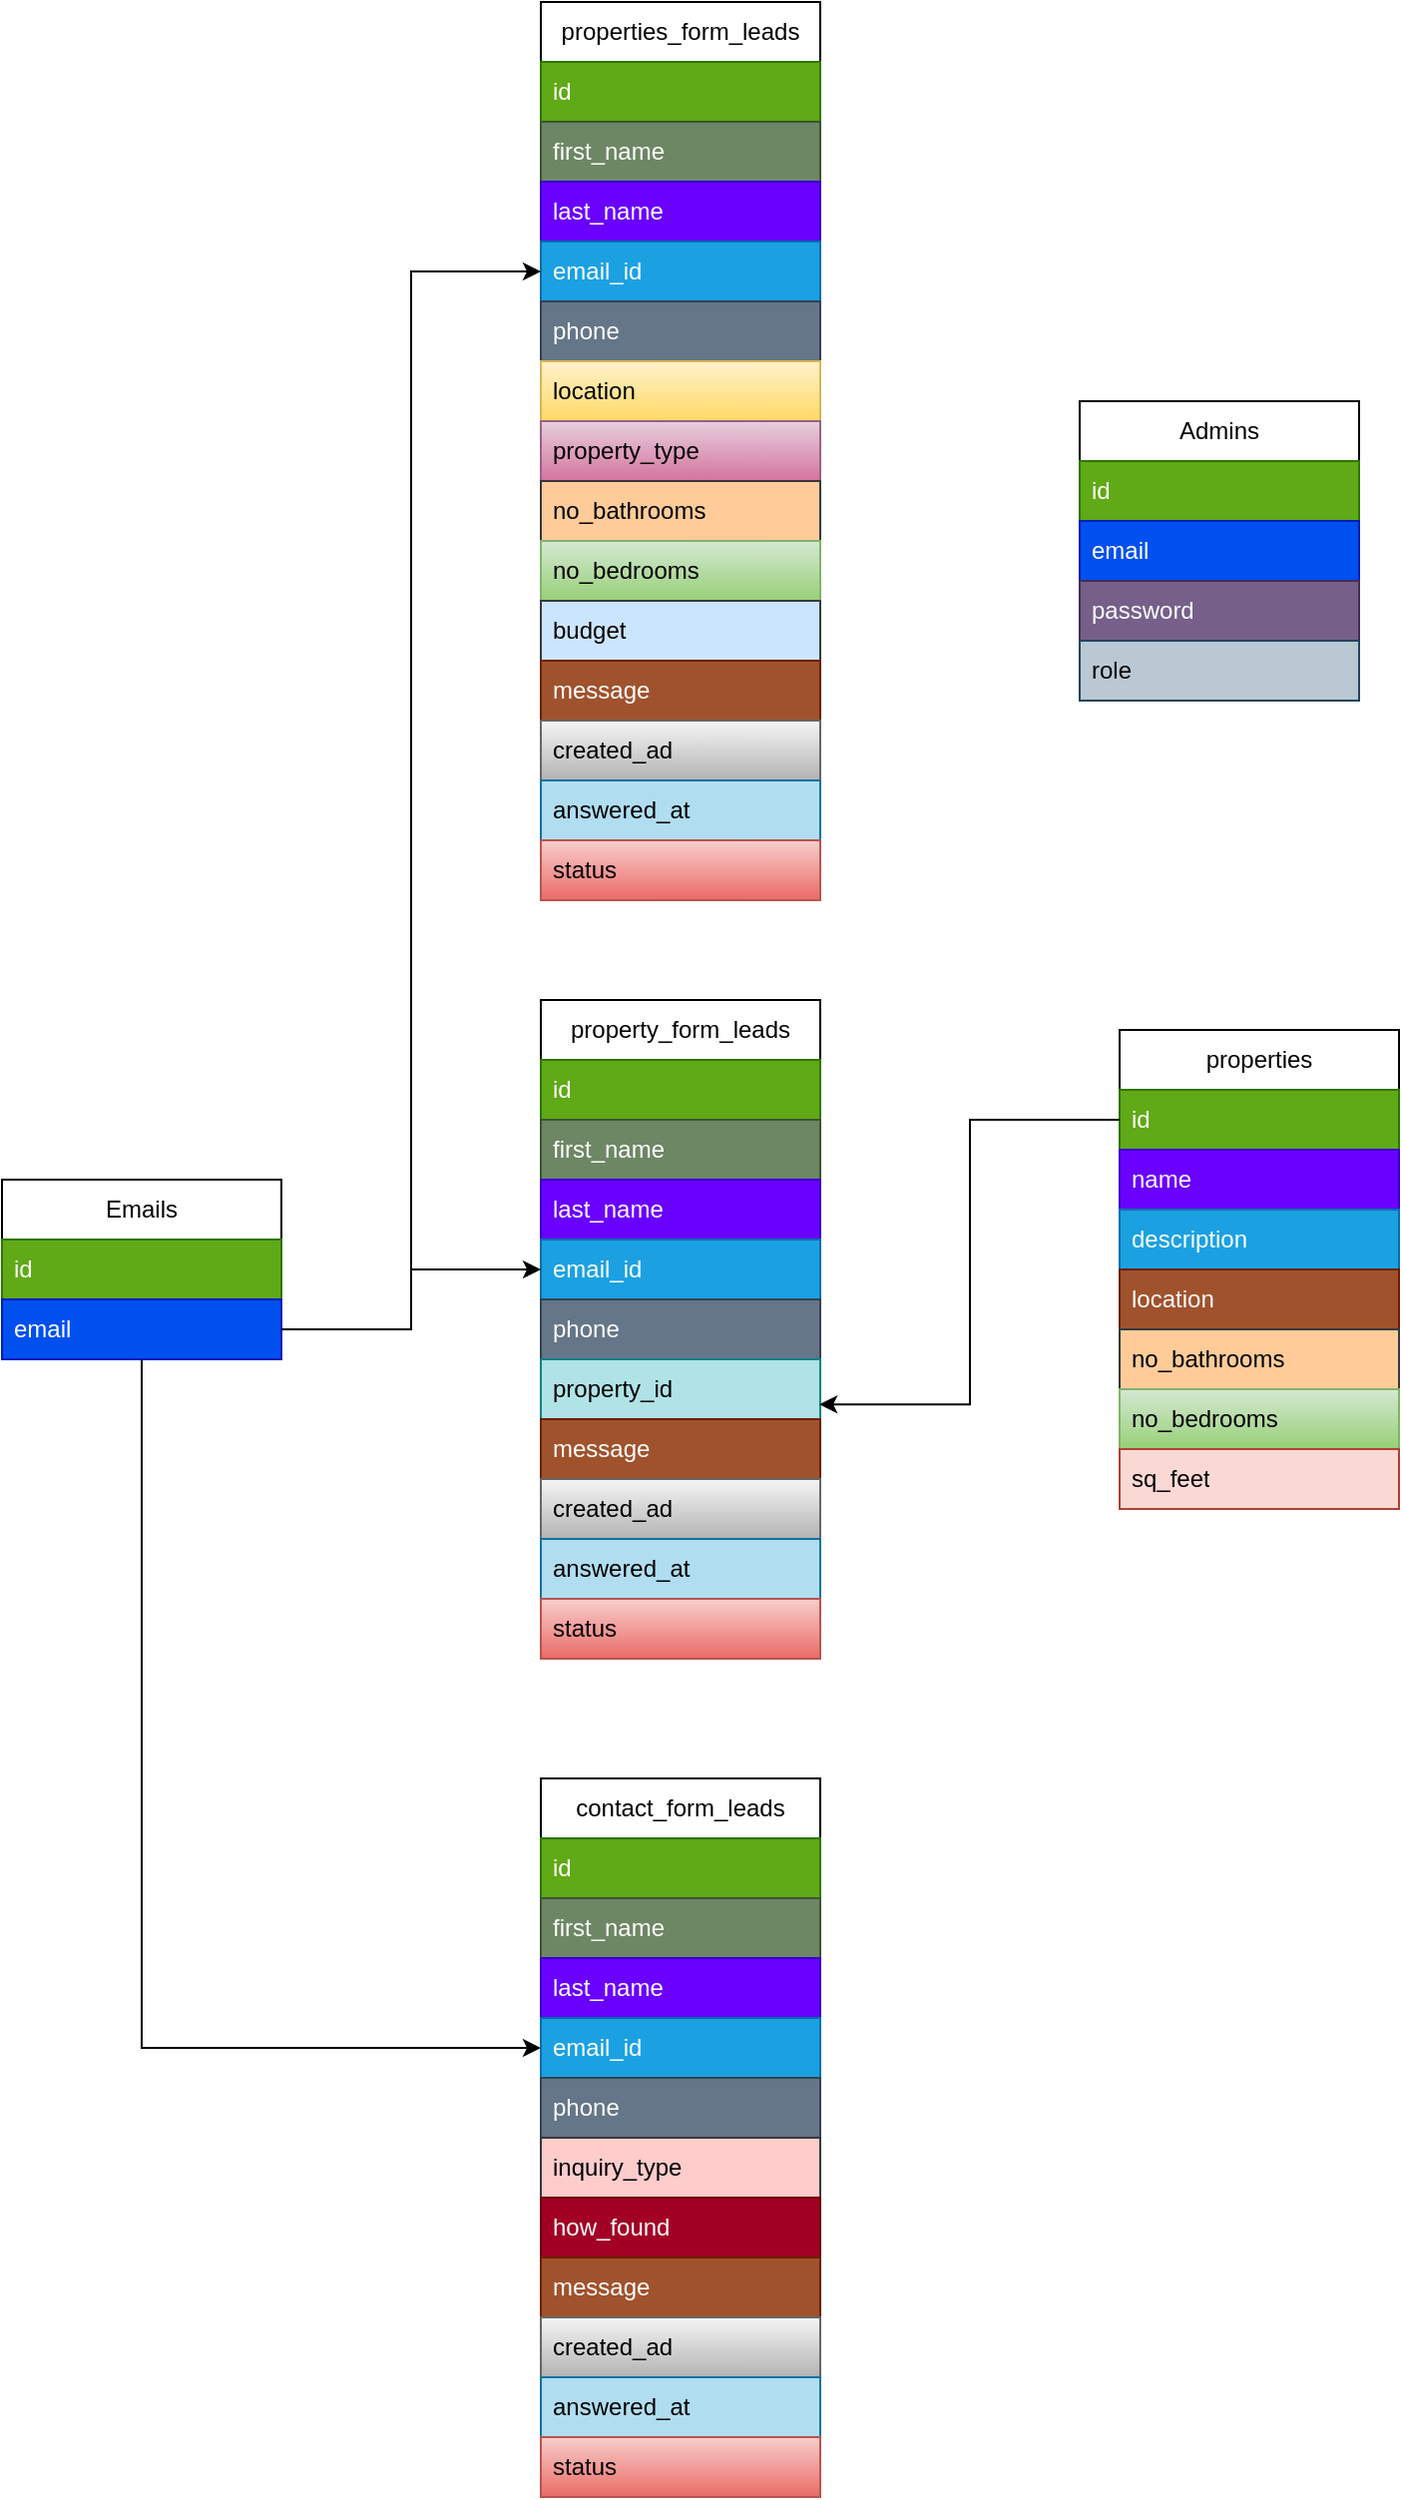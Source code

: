<mxfile version="24.5.5" type="device">
  <diagram name="Страница — 1" id="y27VRH-MeKKSkfoIg6Bu">
    <mxGraphModel dx="1500" dy="1915" grid="1" gridSize="10" guides="1" tooltips="1" connect="1" arrows="1" fold="1" page="1" pageScale="1" pageWidth="827" pageHeight="1169" math="0" shadow="0">
      <root>
        <mxCell id="0" />
        <mxCell id="1" parent="0" />
        <mxCell id="S79Vdm4xRLiVHTc7SdmC-70" style="edgeStyle=orthogonalEdgeStyle;rounded=0;orthogonalLoop=1;jettySize=auto;html=1;entryX=0;entryY=0.5;entryDx=0;entryDy=0;" edge="1" parent="1" source="S79Vdm4xRLiVHTc7SdmC-1" target="S79Vdm4xRLiVHTc7SdmC-38">
          <mxGeometry relative="1" as="geometry" />
        </mxCell>
        <mxCell id="S79Vdm4xRLiVHTc7SdmC-1" value="Emails" style="swimlane;fontStyle=0;childLayout=stackLayout;horizontal=1;startSize=30;horizontalStack=0;resizeParent=1;resizeParentMax=0;resizeLast=0;collapsible=1;marginBottom=0;whiteSpace=wrap;html=1;" vertex="1" parent="1">
          <mxGeometry x="30" y="-150" width="140" height="90" as="geometry">
            <mxRectangle x="40" y="40" width="80" height="30" as="alternateBounds" />
          </mxGeometry>
        </mxCell>
        <mxCell id="S79Vdm4xRLiVHTc7SdmC-2" value="id" style="text;strokeColor=#2D7600;fillColor=#60a917;align=left;verticalAlign=middle;spacingLeft=4;spacingRight=4;overflow=hidden;points=[[0,0.5],[1,0.5]];portConstraint=eastwest;rotatable=0;whiteSpace=wrap;html=1;fontColor=#ffffff;" vertex="1" parent="S79Vdm4xRLiVHTc7SdmC-1">
          <mxGeometry y="30" width="140" height="30" as="geometry" />
        </mxCell>
        <mxCell id="S79Vdm4xRLiVHTc7SdmC-3" value="email" style="text;strokeColor=#001DBC;fillColor=#0050ef;align=left;verticalAlign=middle;spacingLeft=4;spacingRight=4;overflow=hidden;points=[[0,0.5],[1,0.5]];portConstraint=eastwest;rotatable=0;whiteSpace=wrap;html=1;fontColor=#ffffff;" vertex="1" parent="S79Vdm4xRLiVHTc7SdmC-1">
          <mxGeometry y="60" width="140" height="30" as="geometry" />
        </mxCell>
        <mxCell id="S79Vdm4xRLiVHTc7SdmC-5" value="property_form_leads" style="swimlane;fontStyle=0;childLayout=stackLayout;horizontal=1;startSize=30;horizontalStack=0;resizeParent=1;resizeParentMax=0;resizeLast=0;collapsible=1;marginBottom=0;whiteSpace=wrap;html=1;" vertex="1" parent="1">
          <mxGeometry x="300" y="-240" width="140" height="330" as="geometry" />
        </mxCell>
        <mxCell id="S79Vdm4xRLiVHTc7SdmC-12" value="id" style="text;strokeColor=#2D7600;fillColor=#60a917;align=left;verticalAlign=middle;spacingLeft=4;spacingRight=4;overflow=hidden;points=[[0,0.5],[1,0.5]];portConstraint=eastwest;rotatable=0;whiteSpace=wrap;html=1;fontColor=#ffffff;" vertex="1" parent="S79Vdm4xRLiVHTc7SdmC-5">
          <mxGeometry y="30" width="140" height="30" as="geometry" />
        </mxCell>
        <mxCell id="S79Vdm4xRLiVHTc7SdmC-6" value="first_name" style="text;strokeColor=#3A5431;fillColor=#6d8764;align=left;verticalAlign=middle;spacingLeft=4;spacingRight=4;overflow=hidden;points=[[0,0.5],[1,0.5]];portConstraint=eastwest;rotatable=0;whiteSpace=wrap;html=1;fontColor=#ffffff;" vertex="1" parent="S79Vdm4xRLiVHTc7SdmC-5">
          <mxGeometry y="60" width="140" height="30" as="geometry" />
        </mxCell>
        <mxCell id="S79Vdm4xRLiVHTc7SdmC-7" value="last_name" style="text;strokeColor=#3700CC;fillColor=#6a00ff;align=left;verticalAlign=middle;spacingLeft=4;spacingRight=4;overflow=hidden;points=[[0,0.5],[1,0.5]];portConstraint=eastwest;rotatable=0;whiteSpace=wrap;html=1;fontColor=#ffffff;" vertex="1" parent="S79Vdm4xRLiVHTc7SdmC-5">
          <mxGeometry y="90" width="140" height="30" as="geometry" />
        </mxCell>
        <mxCell id="S79Vdm4xRLiVHTc7SdmC-8" value="email_id" style="text;strokeColor=#006EAF;fillColor=#1ba1e2;align=left;verticalAlign=middle;spacingLeft=4;spacingRight=4;overflow=hidden;points=[[0,0.5],[1,0.5]];portConstraint=eastwest;rotatable=0;whiteSpace=wrap;html=1;fontColor=#ffffff;" vertex="1" parent="S79Vdm4xRLiVHTc7SdmC-5">
          <mxGeometry y="120" width="140" height="30" as="geometry" />
        </mxCell>
        <mxCell id="S79Vdm4xRLiVHTc7SdmC-9" value="phone" style="text;strokeColor=#314354;fillColor=#647687;align=left;verticalAlign=middle;spacingLeft=4;spacingRight=4;overflow=hidden;points=[[0,0.5],[1,0.5]];portConstraint=eastwest;rotatable=0;whiteSpace=wrap;html=1;fontColor=#ffffff;" vertex="1" parent="S79Vdm4xRLiVHTc7SdmC-5">
          <mxGeometry y="150" width="140" height="30" as="geometry" />
        </mxCell>
        <mxCell id="S79Vdm4xRLiVHTc7SdmC-11" value="property_id" style="text;fillColor=#b0e3e6;align=left;verticalAlign=middle;spacingLeft=4;spacingRight=4;overflow=hidden;points=[[0,0.5],[1,0.5]];portConstraint=eastwest;rotatable=0;whiteSpace=wrap;html=1;strokeColor=#0e8088;" vertex="1" parent="S79Vdm4xRLiVHTc7SdmC-5">
          <mxGeometry y="180" width="140" height="30" as="geometry" />
        </mxCell>
        <mxCell id="S79Vdm4xRLiVHTc7SdmC-10" value="message" style="text;strokeColor=#6D1F00;fillColor=#a0522d;align=left;verticalAlign=middle;spacingLeft=4;spacingRight=4;overflow=hidden;points=[[0,0.5],[1,0.5]];portConstraint=eastwest;rotatable=0;whiteSpace=wrap;html=1;fontColor=#ffffff;" vertex="1" parent="S79Vdm4xRLiVHTc7SdmC-5">
          <mxGeometry y="210" width="140" height="30" as="geometry" />
        </mxCell>
        <mxCell id="S79Vdm4xRLiVHTc7SdmC-60" value="created_ad" style="text;strokeColor=#666666;fillColor=#f5f5f5;align=left;verticalAlign=middle;spacingLeft=4;spacingRight=4;overflow=hidden;points=[[0,0.5],[1,0.5]];portConstraint=eastwest;rotatable=0;whiteSpace=wrap;html=1;gradientColor=#b3b3b3;" vertex="1" parent="S79Vdm4xRLiVHTc7SdmC-5">
          <mxGeometry y="240" width="140" height="30" as="geometry" />
        </mxCell>
        <mxCell id="S79Vdm4xRLiVHTc7SdmC-84" value="answered_at" style="text;strokeColor=#10739e;fillColor=#b1ddf0;align=left;verticalAlign=middle;spacingLeft=4;spacingRight=4;overflow=hidden;points=[[0,0.5],[1,0.5]];portConstraint=eastwest;rotatable=0;whiteSpace=wrap;html=1;" vertex="1" parent="S79Vdm4xRLiVHTc7SdmC-5">
          <mxGeometry y="270" width="140" height="30" as="geometry" />
        </mxCell>
        <mxCell id="S79Vdm4xRLiVHTc7SdmC-56" value="status" style="text;strokeColor=#b85450;fillColor=#f8cecc;align=left;verticalAlign=middle;spacingLeft=4;spacingRight=4;overflow=hidden;points=[[0,0.5],[1,0.5]];portConstraint=eastwest;rotatable=0;whiteSpace=wrap;html=1;gradientColor=#ea6b66;" vertex="1" parent="S79Vdm4xRLiVHTc7SdmC-5">
          <mxGeometry y="300" width="140" height="30" as="geometry" />
        </mxCell>
        <mxCell id="S79Vdm4xRLiVHTc7SdmC-13" value="properties_form_leads" style="swimlane;fontStyle=0;childLayout=stackLayout;horizontal=1;startSize=30;horizontalStack=0;resizeParent=1;resizeParentMax=0;resizeLast=0;collapsible=1;marginBottom=0;whiteSpace=wrap;html=1;" vertex="1" parent="1">
          <mxGeometry x="300" y="-740" width="140" height="450" as="geometry" />
        </mxCell>
        <mxCell id="S79Vdm4xRLiVHTc7SdmC-14" value="id" style="text;strokeColor=#2D7600;fillColor=#60a917;align=left;verticalAlign=middle;spacingLeft=4;spacingRight=4;overflow=hidden;points=[[0,0.5],[1,0.5]];portConstraint=eastwest;rotatable=0;whiteSpace=wrap;html=1;fontColor=#ffffff;" vertex="1" parent="S79Vdm4xRLiVHTc7SdmC-13">
          <mxGeometry y="30" width="140" height="30" as="geometry" />
        </mxCell>
        <mxCell id="S79Vdm4xRLiVHTc7SdmC-15" value="first_name" style="text;strokeColor=#3A5431;fillColor=#6d8764;align=left;verticalAlign=middle;spacingLeft=4;spacingRight=4;overflow=hidden;points=[[0,0.5],[1,0.5]];portConstraint=eastwest;rotatable=0;whiteSpace=wrap;html=1;fontColor=#ffffff;" vertex="1" parent="S79Vdm4xRLiVHTc7SdmC-13">
          <mxGeometry y="60" width="140" height="30" as="geometry" />
        </mxCell>
        <mxCell id="S79Vdm4xRLiVHTc7SdmC-16" value="last_name" style="text;strokeColor=#3700CC;fillColor=#6a00ff;align=left;verticalAlign=middle;spacingLeft=4;spacingRight=4;overflow=hidden;points=[[0,0.5],[1,0.5]];portConstraint=eastwest;rotatable=0;whiteSpace=wrap;html=1;fontColor=#ffffff;" vertex="1" parent="S79Vdm4xRLiVHTc7SdmC-13">
          <mxGeometry y="90" width="140" height="30" as="geometry" />
        </mxCell>
        <mxCell id="S79Vdm4xRLiVHTc7SdmC-17" value="email_id" style="text;strokeColor=#006EAF;fillColor=#1ba1e2;align=left;verticalAlign=middle;spacingLeft=4;spacingRight=4;overflow=hidden;points=[[0,0.5],[1,0.5]];portConstraint=eastwest;rotatable=0;whiteSpace=wrap;html=1;fontColor=#ffffff;" vertex="1" parent="S79Vdm4xRLiVHTc7SdmC-13">
          <mxGeometry y="120" width="140" height="30" as="geometry" />
        </mxCell>
        <mxCell id="S79Vdm4xRLiVHTc7SdmC-18" value="phone" style="text;strokeColor=#314354;fillColor=#647687;align=left;verticalAlign=middle;spacingLeft=4;spacingRight=4;overflow=hidden;points=[[0,0.5],[1,0.5]];portConstraint=eastwest;rotatable=0;whiteSpace=wrap;html=1;fontColor=#ffffff;" vertex="1" parent="S79Vdm4xRLiVHTc7SdmC-13">
          <mxGeometry y="150" width="140" height="30" as="geometry" />
        </mxCell>
        <mxCell id="S79Vdm4xRLiVHTc7SdmC-21" value="location" style="text;fillColor=#fff2cc;align=left;verticalAlign=middle;spacingLeft=4;spacingRight=4;overflow=hidden;points=[[0,0.5],[1,0.5]];portConstraint=eastwest;rotatable=0;whiteSpace=wrap;html=1;strokeColor=#d6b656;gradientColor=#ffd966;" vertex="1" parent="S79Vdm4xRLiVHTc7SdmC-13">
          <mxGeometry y="180" width="140" height="30" as="geometry" />
        </mxCell>
        <mxCell id="S79Vdm4xRLiVHTc7SdmC-19" value="property_type" style="text;fillColor=#e6d0de;align=left;verticalAlign=middle;spacingLeft=4;spacingRight=4;overflow=hidden;points=[[0,0.5],[1,0.5]];portConstraint=eastwest;rotatable=0;whiteSpace=wrap;html=1;strokeColor=#996185;gradientColor=#d5739d;" vertex="1" parent="S79Vdm4xRLiVHTc7SdmC-13">
          <mxGeometry y="210" width="140" height="30" as="geometry" />
        </mxCell>
        <mxCell id="S79Vdm4xRLiVHTc7SdmC-24" value="no_bathrooms" style="text;fillColor=#ffcc99;align=left;verticalAlign=middle;spacingLeft=4;spacingRight=4;overflow=hidden;points=[[0,0.5],[1,0.5]];portConstraint=eastwest;rotatable=0;whiteSpace=wrap;html=1;strokeColor=#36393d;" vertex="1" parent="S79Vdm4xRLiVHTc7SdmC-13">
          <mxGeometry y="240" width="140" height="30" as="geometry" />
        </mxCell>
        <mxCell id="S79Vdm4xRLiVHTc7SdmC-23" value="no_bedrooms" style="text;fillColor=#d5e8d4;align=left;verticalAlign=middle;spacingLeft=4;spacingRight=4;overflow=hidden;points=[[0,0.5],[1,0.5]];portConstraint=eastwest;rotatable=0;whiteSpace=wrap;html=1;strokeColor=#82b366;gradientColor=#97d077;" vertex="1" parent="S79Vdm4xRLiVHTc7SdmC-13">
          <mxGeometry y="270" width="140" height="30" as="geometry" />
        </mxCell>
        <mxCell id="S79Vdm4xRLiVHTc7SdmC-25" value="budget" style="text;fillColor=#cce5ff;align=left;verticalAlign=middle;spacingLeft=4;spacingRight=4;overflow=hidden;points=[[0,0.5],[1,0.5]];portConstraint=eastwest;rotatable=0;whiteSpace=wrap;html=1;strokeColor=#36393d;" vertex="1" parent="S79Vdm4xRLiVHTc7SdmC-13">
          <mxGeometry y="300" width="140" height="30" as="geometry" />
        </mxCell>
        <mxCell id="S79Vdm4xRLiVHTc7SdmC-20" value="message" style="text;strokeColor=#6D1F00;fillColor=#a0522d;align=left;verticalAlign=middle;spacingLeft=4;spacingRight=4;overflow=hidden;points=[[0,0.5],[1,0.5]];portConstraint=eastwest;rotatable=0;whiteSpace=wrap;html=1;fontColor=#ffffff;" vertex="1" parent="S79Vdm4xRLiVHTc7SdmC-13">
          <mxGeometry y="330" width="140" height="30" as="geometry" />
        </mxCell>
        <mxCell id="S79Vdm4xRLiVHTc7SdmC-61" value="created_ad" style="text;strokeColor=#666666;fillColor=#f5f5f5;align=left;verticalAlign=middle;spacingLeft=4;spacingRight=4;overflow=hidden;points=[[0,0.5],[1,0.5]];portConstraint=eastwest;rotatable=0;whiteSpace=wrap;html=1;gradientColor=#b3b3b3;" vertex="1" parent="S79Vdm4xRLiVHTc7SdmC-13">
          <mxGeometry y="360" width="140" height="30" as="geometry" />
        </mxCell>
        <mxCell id="S79Vdm4xRLiVHTc7SdmC-83" value="answered_at" style="text;strokeColor=#10739e;fillColor=#b1ddf0;align=left;verticalAlign=middle;spacingLeft=4;spacingRight=4;overflow=hidden;points=[[0,0.5],[1,0.5]];portConstraint=eastwest;rotatable=0;whiteSpace=wrap;html=1;" vertex="1" parent="S79Vdm4xRLiVHTc7SdmC-13">
          <mxGeometry y="390" width="140" height="30" as="geometry" />
        </mxCell>
        <mxCell id="S79Vdm4xRLiVHTc7SdmC-57" value="status" style="text;strokeColor=#b85450;fillColor=#f8cecc;align=left;verticalAlign=middle;spacingLeft=4;spacingRight=4;overflow=hidden;points=[[0,0.5],[1,0.5]];portConstraint=eastwest;rotatable=0;whiteSpace=wrap;html=1;gradientColor=#ea6b66;" vertex="1" parent="S79Vdm4xRLiVHTc7SdmC-13">
          <mxGeometry y="420" width="140" height="30" as="geometry" />
        </mxCell>
        <mxCell id="S79Vdm4xRLiVHTc7SdmC-34" value="contact_form_leads" style="swimlane;fontStyle=0;childLayout=stackLayout;horizontal=1;startSize=30;horizontalStack=0;resizeParent=1;resizeParentMax=0;resizeLast=0;collapsible=1;marginBottom=0;whiteSpace=wrap;html=1;" vertex="1" parent="1">
          <mxGeometry x="300" y="150" width="140" height="360" as="geometry" />
        </mxCell>
        <mxCell id="S79Vdm4xRLiVHTc7SdmC-35" value="id" style="text;strokeColor=#2D7600;fillColor=#60a917;align=left;verticalAlign=middle;spacingLeft=4;spacingRight=4;overflow=hidden;points=[[0,0.5],[1,0.5]];portConstraint=eastwest;rotatable=0;whiteSpace=wrap;html=1;fontColor=#ffffff;" vertex="1" parent="S79Vdm4xRLiVHTc7SdmC-34">
          <mxGeometry y="30" width="140" height="30" as="geometry" />
        </mxCell>
        <mxCell id="S79Vdm4xRLiVHTc7SdmC-36" value="first_name" style="text;strokeColor=#3A5431;fillColor=#6d8764;align=left;verticalAlign=middle;spacingLeft=4;spacingRight=4;overflow=hidden;points=[[0,0.5],[1,0.5]];portConstraint=eastwest;rotatable=0;whiteSpace=wrap;html=1;fontColor=#ffffff;" vertex="1" parent="S79Vdm4xRLiVHTc7SdmC-34">
          <mxGeometry y="60" width="140" height="30" as="geometry" />
        </mxCell>
        <mxCell id="S79Vdm4xRLiVHTc7SdmC-37" value="last_name" style="text;strokeColor=#3700CC;fillColor=#6a00ff;align=left;verticalAlign=middle;spacingLeft=4;spacingRight=4;overflow=hidden;points=[[0,0.5],[1,0.5]];portConstraint=eastwest;rotatable=0;whiteSpace=wrap;html=1;fontColor=#ffffff;" vertex="1" parent="S79Vdm4xRLiVHTc7SdmC-34">
          <mxGeometry y="90" width="140" height="30" as="geometry" />
        </mxCell>
        <mxCell id="S79Vdm4xRLiVHTc7SdmC-38" value="email_id" style="text;strokeColor=#006EAF;fillColor=#1ba1e2;align=left;verticalAlign=middle;spacingLeft=4;spacingRight=4;overflow=hidden;points=[[0,0.5],[1,0.5]];portConstraint=eastwest;rotatable=0;whiteSpace=wrap;html=1;fontColor=#ffffff;" vertex="1" parent="S79Vdm4xRLiVHTc7SdmC-34">
          <mxGeometry y="120" width="140" height="30" as="geometry" />
        </mxCell>
        <mxCell id="S79Vdm4xRLiVHTc7SdmC-39" value="phone" style="text;strokeColor=#314354;fillColor=#647687;align=left;verticalAlign=middle;spacingLeft=4;spacingRight=4;overflow=hidden;points=[[0,0.5],[1,0.5]];portConstraint=eastwest;rotatable=0;whiteSpace=wrap;html=1;fontColor=#ffffff;" vertex="1" parent="S79Vdm4xRLiVHTc7SdmC-34">
          <mxGeometry y="150" width="140" height="30" as="geometry" />
        </mxCell>
        <mxCell id="S79Vdm4xRLiVHTc7SdmC-40" value="inquiry_type" style="text;fillColor=#ffcccc;align=left;verticalAlign=middle;spacingLeft=4;spacingRight=4;overflow=hidden;points=[[0,0.5],[1,0.5]];portConstraint=eastwest;rotatable=0;whiteSpace=wrap;html=1;strokeColor=#36393d;" vertex="1" parent="S79Vdm4xRLiVHTc7SdmC-34">
          <mxGeometry y="180" width="140" height="30" as="geometry" />
        </mxCell>
        <mxCell id="S79Vdm4xRLiVHTc7SdmC-42" value="how_found" style="text;fillColor=#a20025;align=left;verticalAlign=middle;spacingLeft=4;spacingRight=4;overflow=hidden;points=[[0,0.5],[1,0.5]];portConstraint=eastwest;rotatable=0;whiteSpace=wrap;html=1;strokeColor=#6F0000;fontColor=#ffffff;" vertex="1" parent="S79Vdm4xRLiVHTc7SdmC-34">
          <mxGeometry y="210" width="140" height="30" as="geometry" />
        </mxCell>
        <mxCell id="S79Vdm4xRLiVHTc7SdmC-41" value="message" style="text;strokeColor=#6D1F00;fillColor=#a0522d;align=left;verticalAlign=middle;spacingLeft=4;spacingRight=4;overflow=hidden;points=[[0,0.5],[1,0.5]];portConstraint=eastwest;rotatable=0;whiteSpace=wrap;html=1;fontColor=#ffffff;" vertex="1" parent="S79Vdm4xRLiVHTc7SdmC-34">
          <mxGeometry y="240" width="140" height="30" as="geometry" />
        </mxCell>
        <mxCell id="S79Vdm4xRLiVHTc7SdmC-59" value="created_ad" style="text;strokeColor=#666666;fillColor=#f5f5f5;align=left;verticalAlign=middle;spacingLeft=4;spacingRight=4;overflow=hidden;points=[[0,0.5],[1,0.5]];portConstraint=eastwest;rotatable=0;whiteSpace=wrap;html=1;gradientColor=#b3b3b3;" vertex="1" parent="S79Vdm4xRLiVHTc7SdmC-34">
          <mxGeometry y="270" width="140" height="30" as="geometry" />
        </mxCell>
        <mxCell id="S79Vdm4xRLiVHTc7SdmC-85" value="answered_at" style="text;strokeColor=#10739e;fillColor=#b1ddf0;align=left;verticalAlign=middle;spacingLeft=4;spacingRight=4;overflow=hidden;points=[[0,0.5],[1,0.5]];portConstraint=eastwest;rotatable=0;whiteSpace=wrap;html=1;" vertex="1" parent="S79Vdm4xRLiVHTc7SdmC-34">
          <mxGeometry y="300" width="140" height="30" as="geometry" />
        </mxCell>
        <mxCell id="S79Vdm4xRLiVHTc7SdmC-55" value="status" style="text;strokeColor=#b85450;fillColor=#f8cecc;align=left;verticalAlign=middle;spacingLeft=4;spacingRight=4;overflow=hidden;points=[[0,0.5],[1,0.5]];portConstraint=eastwest;rotatable=0;whiteSpace=wrap;html=1;gradientColor=#ea6b66;" vertex="1" parent="S79Vdm4xRLiVHTc7SdmC-34">
          <mxGeometry y="330" width="140" height="30" as="geometry" />
        </mxCell>
        <mxCell id="S79Vdm4xRLiVHTc7SdmC-43" value="Admins" style="swimlane;fontStyle=0;childLayout=stackLayout;horizontal=1;startSize=30;horizontalStack=0;resizeParent=1;resizeParentMax=0;resizeLast=0;collapsible=1;marginBottom=0;whiteSpace=wrap;html=1;" vertex="1" parent="1">
          <mxGeometry x="570" y="-540" width="140" height="150" as="geometry">
            <mxRectangle x="40" y="40" width="80" height="30" as="alternateBounds" />
          </mxGeometry>
        </mxCell>
        <mxCell id="S79Vdm4xRLiVHTc7SdmC-44" value="id" style="text;strokeColor=#2D7600;fillColor=#60a917;align=left;verticalAlign=middle;spacingLeft=4;spacingRight=4;overflow=hidden;points=[[0,0.5],[1,0.5]];portConstraint=eastwest;rotatable=0;whiteSpace=wrap;html=1;fontColor=#ffffff;" vertex="1" parent="S79Vdm4xRLiVHTc7SdmC-43">
          <mxGeometry y="30" width="140" height="30" as="geometry" />
        </mxCell>
        <mxCell id="S79Vdm4xRLiVHTc7SdmC-45" value="email" style="text;strokeColor=#001DBC;fillColor=#0050ef;align=left;verticalAlign=middle;spacingLeft=4;spacingRight=4;overflow=hidden;points=[[0,0.5],[1,0.5]];portConstraint=eastwest;rotatable=0;whiteSpace=wrap;html=1;fontColor=#ffffff;" vertex="1" parent="S79Vdm4xRLiVHTc7SdmC-43">
          <mxGeometry y="60" width="140" height="30" as="geometry" />
        </mxCell>
        <mxCell id="S79Vdm4xRLiVHTc7SdmC-46" value="password" style="text;strokeColor=#432D57;fillColor=#76608a;align=left;verticalAlign=middle;spacingLeft=4;spacingRight=4;overflow=hidden;points=[[0,0.5],[1,0.5]];portConstraint=eastwest;rotatable=0;whiteSpace=wrap;html=1;fontColor=#ffffff;" vertex="1" parent="S79Vdm4xRLiVHTc7SdmC-43">
          <mxGeometry y="90" width="140" height="30" as="geometry" />
        </mxCell>
        <mxCell id="S79Vdm4xRLiVHTc7SdmC-47" value="role" style="text;fillColor=#bac8d3;align=left;verticalAlign=middle;spacingLeft=4;spacingRight=4;overflow=hidden;points=[[0,0.5],[1,0.5]];portConstraint=eastwest;rotatable=0;whiteSpace=wrap;html=1;strokeColor=#23445d;" vertex="1" parent="S79Vdm4xRLiVHTc7SdmC-43">
          <mxGeometry y="120" width="140" height="30" as="geometry" />
        </mxCell>
        <mxCell id="S79Vdm4xRLiVHTc7SdmC-71" style="edgeStyle=orthogonalEdgeStyle;rounded=0;orthogonalLoop=1;jettySize=auto;html=1;entryX=0;entryY=0.5;entryDx=0;entryDy=0;" edge="1" parent="1" source="S79Vdm4xRLiVHTc7SdmC-3" target="S79Vdm4xRLiVHTc7SdmC-17">
          <mxGeometry relative="1" as="geometry" />
        </mxCell>
        <mxCell id="S79Vdm4xRLiVHTc7SdmC-72" style="edgeStyle=orthogonalEdgeStyle;rounded=0;orthogonalLoop=1;jettySize=auto;html=1;entryX=0;entryY=0.5;entryDx=0;entryDy=0;" edge="1" parent="1" source="S79Vdm4xRLiVHTc7SdmC-3" target="S79Vdm4xRLiVHTc7SdmC-8">
          <mxGeometry relative="1" as="geometry" />
        </mxCell>
        <mxCell id="S79Vdm4xRLiVHTc7SdmC-73" value="properties" style="swimlane;fontStyle=0;childLayout=stackLayout;horizontal=1;startSize=30;horizontalStack=0;resizeParent=1;resizeParentMax=0;resizeLast=0;collapsible=1;marginBottom=0;whiteSpace=wrap;html=1;" vertex="1" parent="1">
          <mxGeometry x="590" y="-225" width="140" height="240" as="geometry" />
        </mxCell>
        <mxCell id="S79Vdm4xRLiVHTc7SdmC-74" value="id" style="text;strokeColor=#2D7600;fillColor=#60a917;align=left;verticalAlign=middle;spacingLeft=4;spacingRight=4;overflow=hidden;points=[[0,0.5],[1,0.5]];portConstraint=eastwest;rotatable=0;whiteSpace=wrap;html=1;fontColor=#ffffff;" vertex="1" parent="S79Vdm4xRLiVHTc7SdmC-73">
          <mxGeometry y="30" width="140" height="30" as="geometry" />
        </mxCell>
        <mxCell id="S79Vdm4xRLiVHTc7SdmC-75" value="name" style="text;strokeColor=#3700CC;fillColor=#6a00ff;align=left;verticalAlign=middle;spacingLeft=4;spacingRight=4;overflow=hidden;points=[[0,0.5],[1,0.5]];portConstraint=eastwest;rotatable=0;whiteSpace=wrap;html=1;fontColor=#ffffff;" vertex="1" parent="S79Vdm4xRLiVHTc7SdmC-73">
          <mxGeometry y="60" width="140" height="30" as="geometry" />
        </mxCell>
        <mxCell id="S79Vdm4xRLiVHTc7SdmC-76" value="description" style="text;strokeColor=#006EAF;fillColor=#1ba1e2;align=left;verticalAlign=middle;spacingLeft=4;spacingRight=4;overflow=hidden;points=[[0,0.5],[1,0.5]];portConstraint=eastwest;rotatable=0;whiteSpace=wrap;html=1;fontColor=#ffffff;" vertex="1" parent="S79Vdm4xRLiVHTc7SdmC-73">
          <mxGeometry y="90" width="140" height="30" as="geometry" />
        </mxCell>
        <mxCell id="S79Vdm4xRLiVHTc7SdmC-77" value="location" style="text;strokeColor=#6D1F00;fillColor=#a0522d;align=left;verticalAlign=middle;spacingLeft=4;spacingRight=4;overflow=hidden;points=[[0,0.5],[1,0.5]];portConstraint=eastwest;rotatable=0;whiteSpace=wrap;html=1;fontColor=#ffffff;" vertex="1" parent="S79Vdm4xRLiVHTc7SdmC-73">
          <mxGeometry y="120" width="140" height="30" as="geometry" />
        </mxCell>
        <mxCell id="S79Vdm4xRLiVHTc7SdmC-79" value="no_bathrooms" style="text;fillColor=#ffcc99;align=left;verticalAlign=middle;spacingLeft=4;spacingRight=4;overflow=hidden;points=[[0,0.5],[1,0.5]];portConstraint=eastwest;rotatable=0;whiteSpace=wrap;html=1;strokeColor=#36393d;" vertex="1" parent="S79Vdm4xRLiVHTc7SdmC-73">
          <mxGeometry y="150" width="140" height="30" as="geometry" />
        </mxCell>
        <mxCell id="S79Vdm4xRLiVHTc7SdmC-81" value="no_bedrooms" style="text;fillColor=#d5e8d4;align=left;verticalAlign=middle;spacingLeft=4;spacingRight=4;overflow=hidden;points=[[0,0.5],[1,0.5]];portConstraint=eastwest;rotatable=0;whiteSpace=wrap;html=1;strokeColor=#82b366;gradientColor=#97d077;" vertex="1" parent="S79Vdm4xRLiVHTc7SdmC-73">
          <mxGeometry y="180" width="140" height="30" as="geometry" />
        </mxCell>
        <mxCell id="S79Vdm4xRLiVHTc7SdmC-80" value="sq_feet" style="text;fillColor=#fad9d5;align=left;verticalAlign=middle;spacingLeft=4;spacingRight=4;overflow=hidden;points=[[0,0.5],[1,0.5]];portConstraint=eastwest;rotatable=0;whiteSpace=wrap;html=1;strokeColor=#ae4132;" vertex="1" parent="S79Vdm4xRLiVHTc7SdmC-73">
          <mxGeometry y="210" width="140" height="30" as="geometry" />
        </mxCell>
        <mxCell id="S79Vdm4xRLiVHTc7SdmC-82" style="edgeStyle=orthogonalEdgeStyle;rounded=0;orthogonalLoop=1;jettySize=auto;html=1;entryX=0.997;entryY=0.753;entryDx=0;entryDy=0;entryPerimeter=0;" edge="1" parent="1" source="S79Vdm4xRLiVHTc7SdmC-74" target="S79Vdm4xRLiVHTc7SdmC-11">
          <mxGeometry relative="1" as="geometry" />
        </mxCell>
      </root>
    </mxGraphModel>
  </diagram>
</mxfile>
